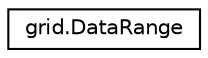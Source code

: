 digraph "Graphical Class Hierarchy"
{
 // LATEX_PDF_SIZE
  edge [fontname="Helvetica",fontsize="10",labelfontname="Helvetica",labelfontsize="10"];
  node [fontname="Helvetica",fontsize="10",shape=record];
  rankdir="LR";
  Node0 [label="grid.DataRange",height=0.2,width=0.4,color="black", fillcolor="white", style="filled",URL="$classgrid_1_1_data_range.html",tooltip="DataRange class."];
}
